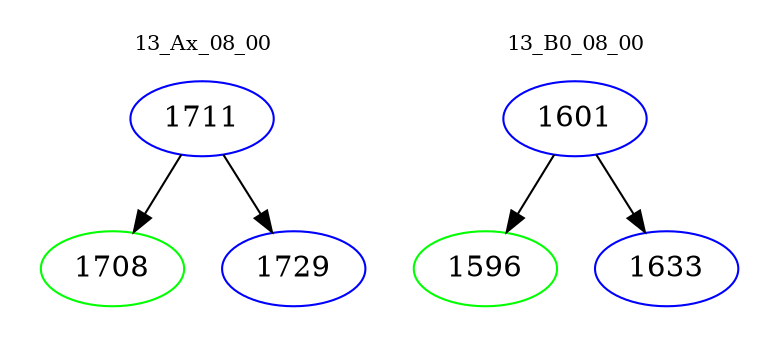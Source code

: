 digraph{
subgraph cluster_0 {
color = white
label = "13_Ax_08_00";
fontsize=10;
T0_1711 [label="1711", color="blue"]
T0_1711 -> T0_1708 [color="black"]
T0_1708 [label="1708", color="green"]
T0_1711 -> T0_1729 [color="black"]
T0_1729 [label="1729", color="blue"]
}
subgraph cluster_1 {
color = white
label = "13_B0_08_00";
fontsize=10;
T1_1601 [label="1601", color="blue"]
T1_1601 -> T1_1596 [color="black"]
T1_1596 [label="1596", color="green"]
T1_1601 -> T1_1633 [color="black"]
T1_1633 [label="1633", color="blue"]
}
}
